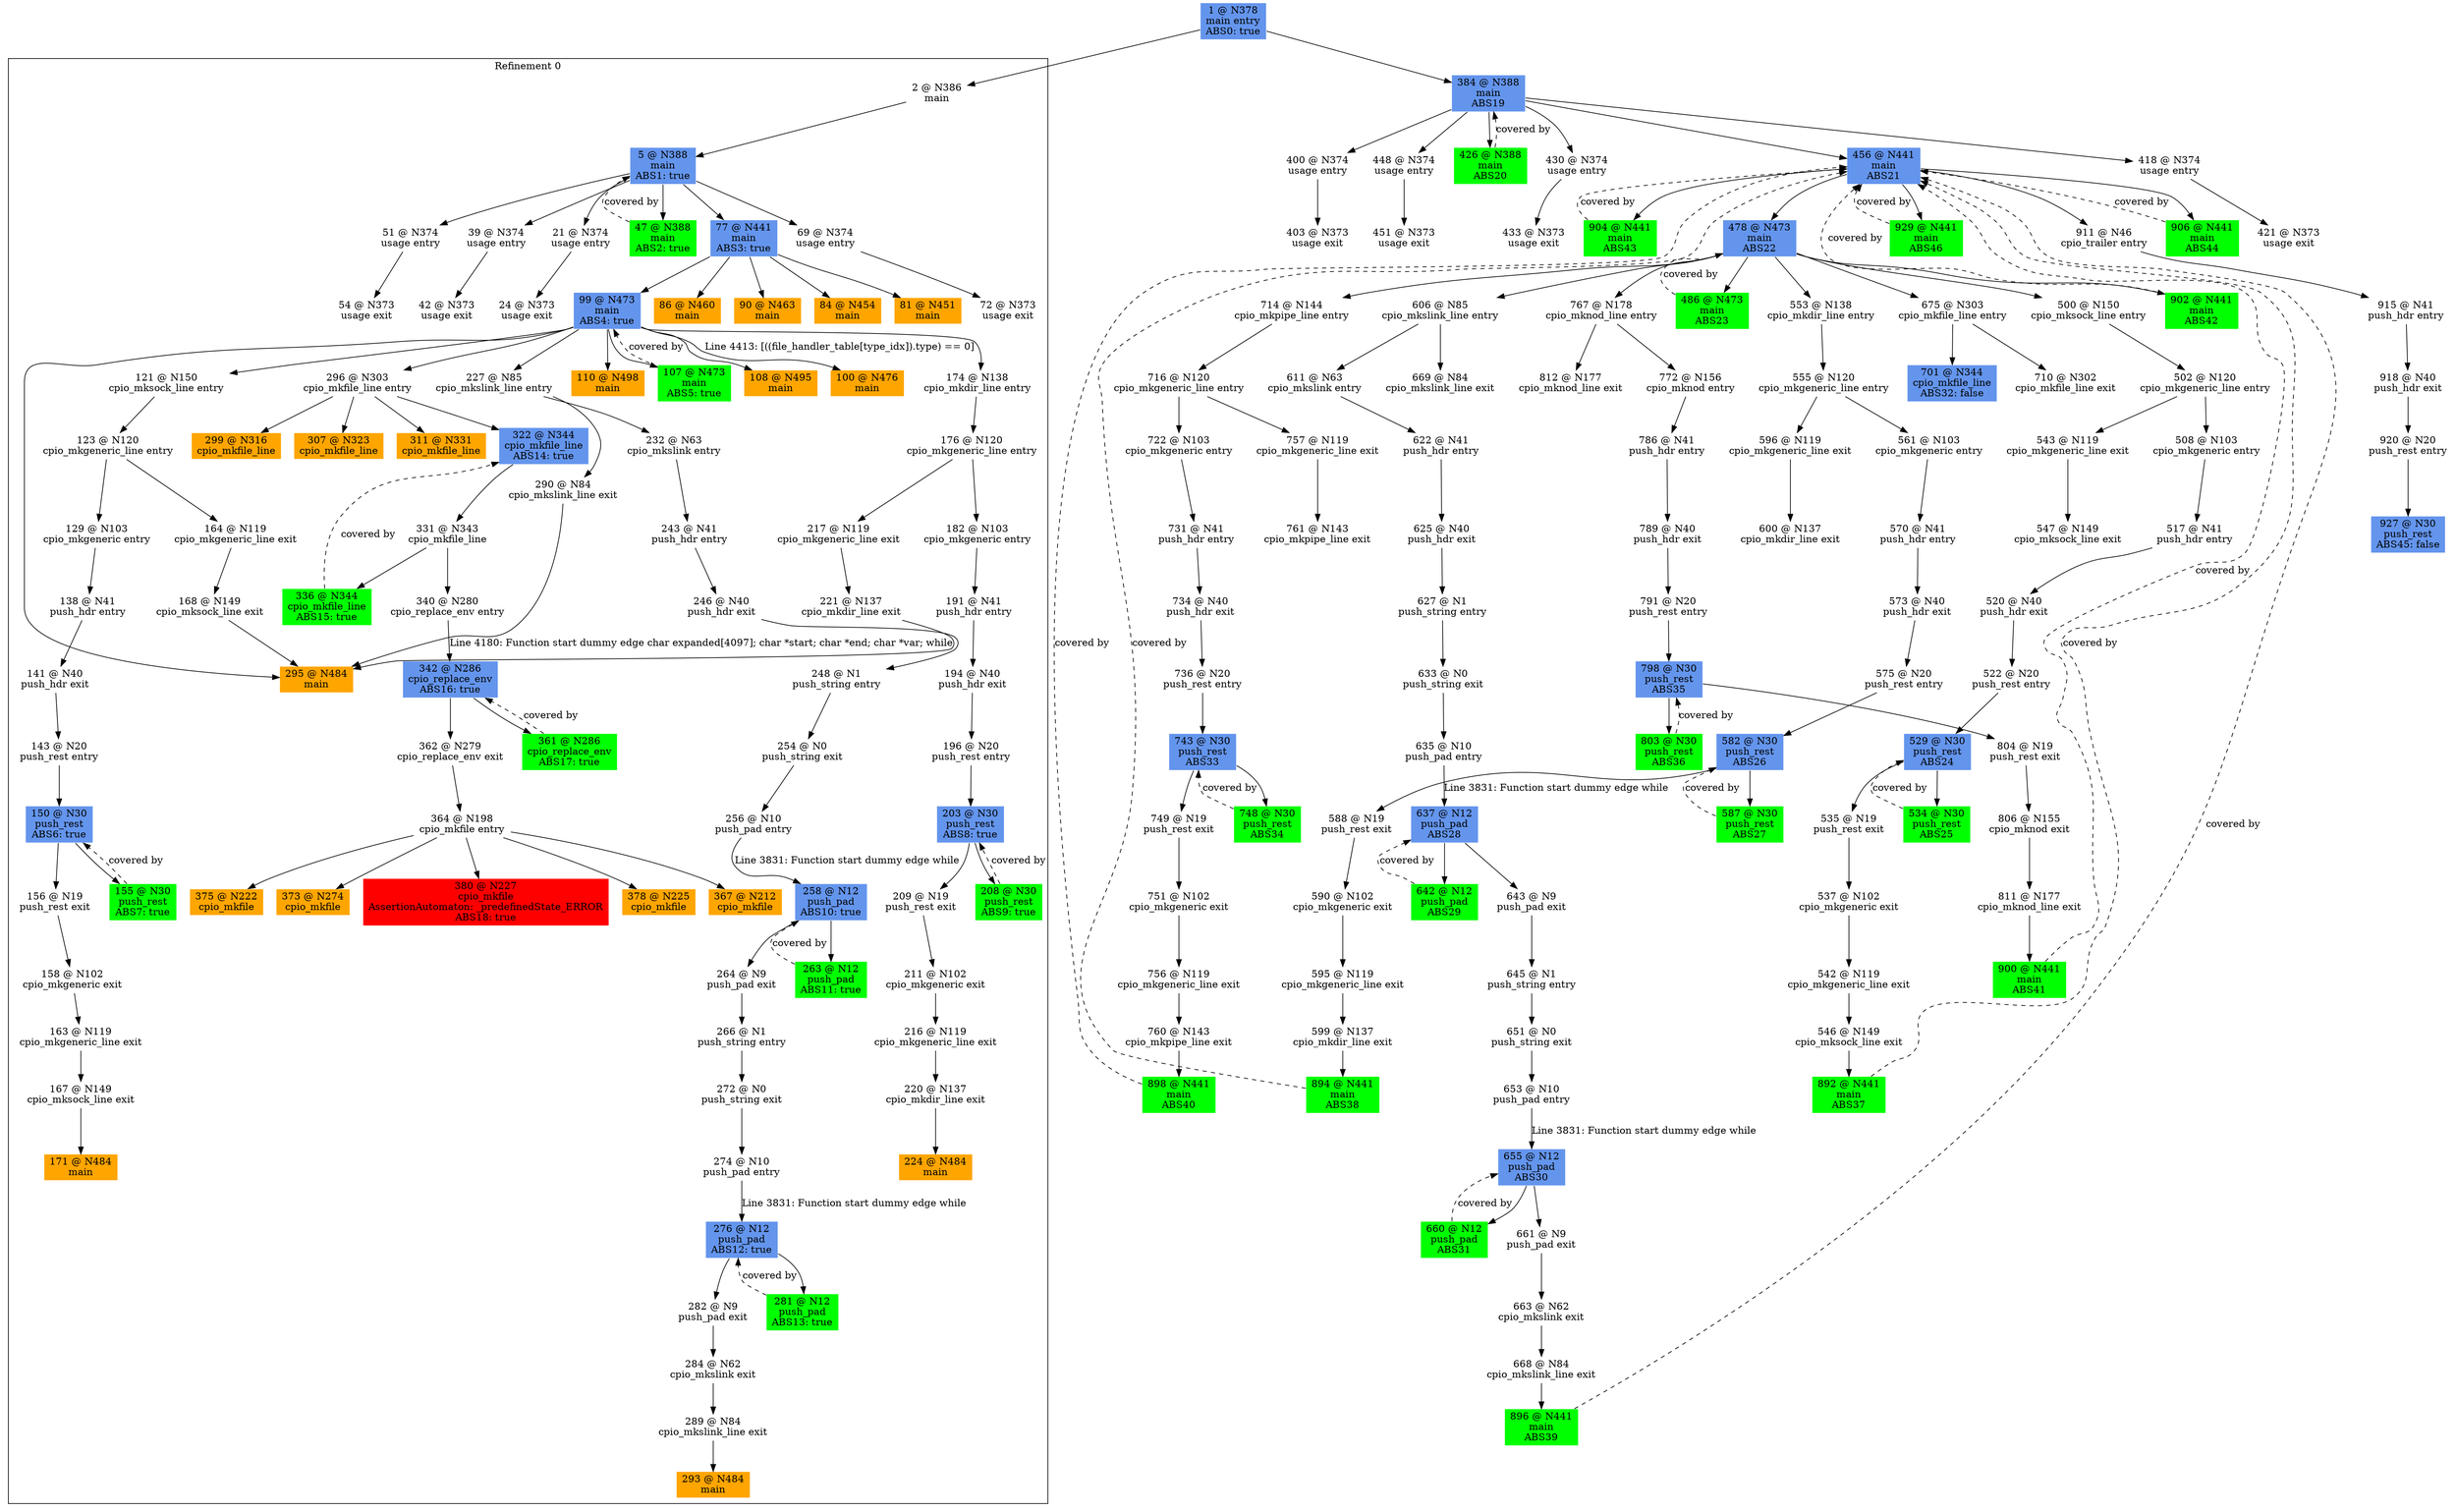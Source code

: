 digraph ARG {
node [style="filled" shape="box" color="white"]
subgraph cluster_0 {
label="Refinement 0"
2 [label="2 @ N386\nmain" id="2"]
5 [fillcolor="cornflowerblue" label="5 @ N388\nmain\nABS1: true" id="5"]
51 [label="51 @ N374\nusage entry" id="51"]
54 [label="54 @ N373\nusage exit" id="54"]
47 [fillcolor="green" label="47 @ N388\nmain\nABS2: true" id="47"]
39 [label="39 @ N374\nusage entry" id="39"]
42 [label="42 @ N373\nusage exit" id="42"]
21 [label="21 @ N374\nusage entry" id="21"]
24 [label="24 @ N373\nusage exit" id="24"]
77 [fillcolor="cornflowerblue" label="77 @ N441\nmain\nABS3: true" id="77"]
84 [fillcolor="orange" label="84 @ N454\nmain" id="84"]
81 [fillcolor="orange" label="81 @ N451\nmain" id="81"]
99 [fillcolor="cornflowerblue" label="99 @ N473\nmain\nABS4: true" id="99"]
121 [label="121 @ N150\ncpio_mksock_line entry" id="121"]
123 [label="123 @ N120\ncpio_mkgeneric_line entry" id="123"]
164 [label="164 @ N119\ncpio_mkgeneric_line exit" id="164"]
168 [label="168 @ N149\ncpio_mksock_line exit" id="168"]
295 [fillcolor="orange" label="295 @ N484\nmain" id="295"]
129 [label="129 @ N103\ncpio_mkgeneric entry" id="129"]
138 [label="138 @ N41\npush_hdr entry" id="138"]
141 [label="141 @ N40\npush_hdr exit" id="141"]
143 [label="143 @ N20\npush_rest entry" id="143"]
150 [fillcolor="cornflowerblue" label="150 @ N30\npush_rest\nABS6: true" id="150"]
156 [label="156 @ N19\npush_rest exit" id="156"]
158 [label="158 @ N102\ncpio_mkgeneric exit" id="158"]
163 [label="163 @ N119\ncpio_mkgeneric_line exit" id="163"]
167 [label="167 @ N149\ncpio_mksock_line exit" id="167"]
171 [fillcolor="orange" label="171 @ N484\nmain" id="171"]
155 [fillcolor="green" label="155 @ N30\npush_rest\nABS7: true" id="155"]
107 [fillcolor="green" label="107 @ N473\nmain\nABS5: true" id="107"]
296 [label="296 @ N303\ncpio_mkfile_line entry" id="296"]
307 [fillcolor="orange" label="307 @ N323\ncpio_mkfile_line" id="307"]
322 [fillcolor="cornflowerblue" label="322 @ N344\ncpio_mkfile_line\nABS14: true" id="322"]
331 [label="331 @ N343\ncpio_mkfile_line" id="331"]
340 [label="340 @ N280\ncpio_replace_env entry" id="340"]
342 [fillcolor="cornflowerblue" label="342 @ N286\ncpio_replace_env\nABS16: true" id="342"]
361 [fillcolor="green" label="361 @ N286\ncpio_replace_env\nABS17: true" id="361"]
362 [label="362 @ N279\ncpio_replace_env exit" id="362"]
364 [label="364 @ N198\ncpio_mkfile entry" id="364"]
367 [fillcolor="orange" label="367 @ N212\ncpio_mkfile" id="367"]
375 [fillcolor="orange" label="375 @ N222\ncpio_mkfile" id="375"]
373 [fillcolor="orange" label="373 @ N274\ncpio_mkfile" id="373"]
380 [fillcolor="red" label="380 @ N227\ncpio_mkfile\nAssertionAutomaton: _predefinedState_ERROR\nABS18: true" id="380"]
378 [fillcolor="orange" label="378 @ N225\ncpio_mkfile" id="378"]
336 [fillcolor="green" label="336 @ N344\ncpio_mkfile_line\nABS15: true" id="336"]
311 [fillcolor="orange" label="311 @ N331\ncpio_mkfile_line" id="311"]
299 [fillcolor="orange" label="299 @ N316\ncpio_mkfile_line" id="299"]
227 [label="227 @ N85\ncpio_mkslink_line entry" id="227"]
290 [label="290 @ N84\ncpio_mkslink_line exit" id="290"]
232 [label="232 @ N63\ncpio_mkslink entry" id="232"]
243 [label="243 @ N41\npush_hdr entry" id="243"]
246 [label="246 @ N40\npush_hdr exit" id="246"]
248 [label="248 @ N1\npush_string entry" id="248"]
254 [label="254 @ N0\npush_string exit" id="254"]
256 [label="256 @ N10\npush_pad entry" id="256"]
258 [fillcolor="cornflowerblue" label="258 @ N12\npush_pad\nABS10: true" id="258"]
263 [fillcolor="green" label="263 @ N12\npush_pad\nABS11: true" id="263"]
264 [label="264 @ N9\npush_pad exit" id="264"]
266 [label="266 @ N1\npush_string entry" id="266"]
272 [label="272 @ N0\npush_string exit" id="272"]
274 [label="274 @ N10\npush_pad entry" id="274"]
276 [fillcolor="cornflowerblue" label="276 @ N12\npush_pad\nABS12: true" id="276"]
282 [label="282 @ N9\npush_pad exit" id="282"]
284 [label="284 @ N62\ncpio_mkslink exit" id="284"]
289 [label="289 @ N84\ncpio_mkslink_line exit" id="289"]
293 [fillcolor="orange" label="293 @ N484\nmain" id="293"]
281 [fillcolor="green" label="281 @ N12\npush_pad\nABS13: true" id="281"]
110 [fillcolor="orange" label="110 @ N498\nmain" id="110"]
108 [fillcolor="orange" label="108 @ N495\nmain" id="108"]
100 [fillcolor="orange" label="100 @ N476\nmain" id="100"]
174 [label="174 @ N138\ncpio_mkdir_line entry" id="174"]
176 [label="176 @ N120\ncpio_mkgeneric_line entry" id="176"]
217 [label="217 @ N119\ncpio_mkgeneric_line exit" id="217"]
221 [label="221 @ N137\ncpio_mkdir_line exit" id="221"]
182 [label="182 @ N103\ncpio_mkgeneric entry" id="182"]
191 [label="191 @ N41\npush_hdr entry" id="191"]
194 [label="194 @ N40\npush_hdr exit" id="194"]
196 [label="196 @ N20\npush_rest entry" id="196"]
203 [fillcolor="cornflowerblue" label="203 @ N30\npush_rest\nABS8: true" id="203"]
209 [label="209 @ N19\npush_rest exit" id="209"]
211 [label="211 @ N102\ncpio_mkgeneric exit" id="211"]
216 [label="216 @ N119\ncpio_mkgeneric_line exit" id="216"]
220 [label="220 @ N137\ncpio_mkdir_line exit" id="220"]
224 [fillcolor="orange" label="224 @ N484\nmain" id="224"]
208 [fillcolor="green" label="208 @ N30\npush_rest\nABS9: true" id="208"]
86 [fillcolor="orange" label="86 @ N460\nmain" id="86"]
90 [fillcolor="orange" label="90 @ N463\nmain" id="90"]
69 [label="69 @ N374\nusage entry" id="69"]
72 [label="72 @ N373\nusage exit" id="72"]
2 -> 5 []
47 -> 5 [style="dashed" weight="0" label="covered by"]
5 -> 69 []
5 -> 77 []
5 -> 21 []
5 -> 39 []
5 -> 47 []
5 -> 51 []
51 -> 54 []
39 -> 42 []
21 -> 24 []
77 -> 90 []
77 -> 86 []
77 -> 99 []
77 -> 81 []
77 -> 84 []
107 -> 99 [style="dashed" weight="0" label="covered by"]
99 -> 295 []
99 -> 174 []
99 -> 100 [label="Line 4413: [((file_handler_table[type_idx]).type) == 0]" id="99 -> 100"]
99 -> 108 []
99 -> 110 []
99 -> 227 []
99 -> 296 []
99 -> 107 []
99 -> 121 []
121 -> 123 []
123 -> 129 []
123 -> 164 []
164 -> 168 []
168 -> 295 []
129 -> 138 []
138 -> 141 []
141 -> 143 []
143 -> 150 []
155 -> 150 [style="dashed" weight="0" label="covered by"]
150 -> 155 []
150 -> 156 []
156 -> 158 []
158 -> 163 []
163 -> 167 []
167 -> 171 []
296 -> 299 []
296 -> 311 []
296 -> 322 []
296 -> 307 []
336 -> 322 [style="dashed" weight="0" label="covered by"]
322 -> 331 []
331 -> 336 []
331 -> 340 []
340 -> 342 [label="Line 4180: Function start dummy edge char expanded[4097]; char *start; char *end; char *var; while" id="340 -> 342"]
361 -> 342 [style="dashed" weight="0" label="covered by"]
342 -> 362 []
342 -> 361 []
362 -> 364 []
364 -> 378 []
364 -> 380 []
364 -> 373 []
364 -> 375 []
364 -> 367 []
227 -> 232 []
227 -> 290 []
290 -> 295 []
232 -> 243 []
243 -> 246 []
246 -> 248 []
248 -> 254 []
254 -> 256 []
256 -> 258 [label="Line 3831: Function start dummy edge while" id="256 -> 258"]
263 -> 258 [style="dashed" weight="0" label="covered by"]
258 -> 264 []
258 -> 263 []
264 -> 266 []
266 -> 272 []
272 -> 274 []
274 -> 276 [label="Line 3831: Function start dummy edge while" id="274 -> 276"]
281 -> 276 [style="dashed" weight="0" label="covered by"]
276 -> 281 []
276 -> 282 []
282 -> 284 []
284 -> 289 []
289 -> 293 []
174 -> 176 []
176 -> 182 []
176 -> 217 []
217 -> 221 []
221 -> 295 []
182 -> 191 []
191 -> 194 []
194 -> 196 []
196 -> 203 []
208 -> 203 [style="dashed" weight="0" label="covered by"]
203 -> 208 []
203 -> 209 []
209 -> 211 []
211 -> 216 []
216 -> 220 []
220 -> 224 []
69 -> 72 []
}
1 -> 2
1 [fillcolor="cornflowerblue" label="1 @ N378\nmain entry\nABS0: true" id="1"]
384 [fillcolor="cornflowerblue" label="384 @ N388\nmain\nABS19" id="384"]
418 [label="418 @ N374\nusage entry" id="418"]
421 [label="421 @ N373\nusage exit" id="421"]
400 [label="400 @ N374\nusage entry" id="400"]
403 [label="403 @ N373\nusage exit" id="403"]
448 [label="448 @ N374\nusage entry" id="448"]
451 [label="451 @ N373\nusage exit" id="451"]
426 [fillcolor="green" label="426 @ N388\nmain\nABS20" id="426"]
430 [label="430 @ N374\nusage entry" id="430"]
433 [label="433 @ N373\nusage exit" id="433"]
456 [fillcolor="cornflowerblue" label="456 @ N441\nmain\nABS21" id="456"]
911 [label="911 @ N46\ncpio_trailer entry" id="911"]
915 [label="915 @ N41\npush_hdr entry" id="915"]
918 [label="918 @ N40\npush_hdr exit" id="918"]
920 [label="920 @ N20\npush_rest entry" id="920"]
927 [fillcolor="cornflowerblue" label="927 @ N30\npush_rest\nABS45: false" id="927"]
906 [fillcolor="green" label="906 @ N441\nmain\nABS44" id="906"]
929 [fillcolor="green" label="929 @ N441\nmain\nABS46" id="929"]
904 [fillcolor="green" label="904 @ N441\nmain\nABS43" id="904"]
478 [fillcolor="cornflowerblue" label="478 @ N473\nmain\nABS22" id="478"]
553 [label="553 @ N138\ncpio_mkdir_line entry" id="553"]
555 [label="555 @ N120\ncpio_mkgeneric_line entry" id="555"]
561 [label="561 @ N103\ncpio_mkgeneric entry" id="561"]
570 [label="570 @ N41\npush_hdr entry" id="570"]
573 [label="573 @ N40\npush_hdr exit" id="573"]
575 [label="575 @ N20\npush_rest entry" id="575"]
582 [fillcolor="cornflowerblue" label="582 @ N30\npush_rest\nABS26" id="582"]
588 [label="588 @ N19\npush_rest exit" id="588"]
590 [label="590 @ N102\ncpio_mkgeneric exit" id="590"]
595 [label="595 @ N119\ncpio_mkgeneric_line exit" id="595"]
599 [label="599 @ N137\ncpio_mkdir_line exit" id="599"]
894 [fillcolor="green" label="894 @ N441\nmain\nABS38" id="894"]
587 [fillcolor="green" label="587 @ N30\npush_rest\nABS27" id="587"]
596 [label="596 @ N119\ncpio_mkgeneric_line exit" id="596"]
600 [label="600 @ N137\ncpio_mkdir_line exit" id="600"]
675 [label="675 @ N303\ncpio_mkfile_line entry" id="675"]
710 [label="710 @ N302\ncpio_mkfile_line exit" id="710"]
701 [fillcolor="cornflowerblue" label="701 @ N344\ncpio_mkfile_line\nABS32: false" id="701"]
714 [label="714 @ N144\ncpio_mkpipe_line entry" id="714"]
716 [label="716 @ N120\ncpio_mkgeneric_line entry" id="716"]
722 [label="722 @ N103\ncpio_mkgeneric entry" id="722"]
731 [label="731 @ N41\npush_hdr entry" id="731"]
734 [label="734 @ N40\npush_hdr exit" id="734"]
736 [label="736 @ N20\npush_rest entry" id="736"]
743 [fillcolor="cornflowerblue" label="743 @ N30\npush_rest\nABS33" id="743"]
748 [fillcolor="green" label="748 @ N30\npush_rest\nABS34" id="748"]
749 [label="749 @ N19\npush_rest exit" id="749"]
751 [label="751 @ N102\ncpio_mkgeneric exit" id="751"]
756 [label="756 @ N119\ncpio_mkgeneric_line exit" id="756"]
760 [label="760 @ N143\ncpio_mkpipe_line exit" id="760"]
898 [fillcolor="green" label="898 @ N441\nmain\nABS40" id="898"]
757 [label="757 @ N119\ncpio_mkgeneric_line exit" id="757"]
761 [label="761 @ N143\ncpio_mkpipe_line exit" id="761"]
606 [label="606 @ N85\ncpio_mkslink_line entry" id="606"]
669 [label="669 @ N84\ncpio_mkslink_line exit" id="669"]
611 [label="611 @ N63\ncpio_mkslink entry" id="611"]
622 [label="622 @ N41\npush_hdr entry" id="622"]
625 [label="625 @ N40\npush_hdr exit" id="625"]
627 [label="627 @ N1\npush_string entry" id="627"]
633 [label="633 @ N0\npush_string exit" id="633"]
635 [label="635 @ N10\npush_pad entry" id="635"]
637 [fillcolor="cornflowerblue" label="637 @ N12\npush_pad\nABS28" id="637"]
643 [label="643 @ N9\npush_pad exit" id="643"]
645 [label="645 @ N1\npush_string entry" id="645"]
651 [label="651 @ N0\npush_string exit" id="651"]
653 [label="653 @ N10\npush_pad entry" id="653"]
655 [fillcolor="cornflowerblue" label="655 @ N12\npush_pad\nABS30" id="655"]
661 [label="661 @ N9\npush_pad exit" id="661"]
663 [label="663 @ N62\ncpio_mkslink exit" id="663"]
668 [label="668 @ N84\ncpio_mkslink_line exit" id="668"]
896 [fillcolor="green" label="896 @ N441\nmain\nABS39" id="896"]
660 [fillcolor="green" label="660 @ N12\npush_pad\nABS31" id="660"]
642 [fillcolor="green" label="642 @ N12\npush_pad\nABS29" id="642"]
500 [label="500 @ N150\ncpio_mksock_line entry" id="500"]
502 [label="502 @ N120\ncpio_mkgeneric_line entry" id="502"]
543 [label="543 @ N119\ncpio_mkgeneric_line exit" id="543"]
547 [label="547 @ N149\ncpio_mksock_line exit" id="547"]
508 [label="508 @ N103\ncpio_mkgeneric entry" id="508"]
517 [label="517 @ N41\npush_hdr entry" id="517"]
520 [label="520 @ N40\npush_hdr exit" id="520"]
522 [label="522 @ N20\npush_rest entry" id="522"]
529 [fillcolor="cornflowerblue" label="529 @ N30\npush_rest\nABS24" id="529"]
535 [label="535 @ N19\npush_rest exit" id="535"]
537 [label="537 @ N102\ncpio_mkgeneric exit" id="537"]
542 [label="542 @ N119\ncpio_mkgeneric_line exit" id="542"]
546 [label="546 @ N149\ncpio_mksock_line exit" id="546"]
892 [fillcolor="green" label="892 @ N441\nmain\nABS37" id="892"]
534 [fillcolor="green" label="534 @ N30\npush_rest\nABS25" id="534"]
902 [fillcolor="green" label="902 @ N441\nmain\nABS42" id="902"]
767 [label="767 @ N178\ncpio_mknod_line entry" id="767"]
812 [label="812 @ N177\ncpio_mknod_line exit" id="812"]
772 [label="772 @ N156\ncpio_mknod entry" id="772"]
786 [label="786 @ N41\npush_hdr entry" id="786"]
789 [label="789 @ N40\npush_hdr exit" id="789"]
791 [label="791 @ N20\npush_rest entry" id="791"]
798 [fillcolor="cornflowerblue" label="798 @ N30\npush_rest\nABS35" id="798"]
803 [fillcolor="green" label="803 @ N30\npush_rest\nABS36" id="803"]
804 [label="804 @ N19\npush_rest exit" id="804"]
806 [label="806 @ N155\ncpio_mknod exit" id="806"]
811 [label="811 @ N177\ncpio_mknod_line exit" id="811"]
900 [fillcolor="green" label="900 @ N441\nmain\nABS41" id="900"]
486 [fillcolor="green" label="486 @ N473\nmain\nABS23" id="486"]
1 -> 384 []
426 -> 384 [style="dashed" weight="0" label="covered by"]
384 -> 456 []
384 -> 430 []
384 -> 426 []
384 -> 448 []
384 -> 400 []
384 -> 418 []
418 -> 421 []
400 -> 403 []
448 -> 451 []
430 -> 433 []
892 -> 456 [style="dashed" weight="0" label="covered by"]
894 -> 456 [style="dashed" weight="0" label="covered by"]
896 -> 456 [style="dashed" weight="0" label="covered by"]
898 -> 456 [style="dashed" weight="0" label="covered by"]
900 -> 456 [style="dashed" weight="0" label="covered by"]
902 -> 456 [style="dashed" weight="0" label="covered by"]
904 -> 456 [style="dashed" weight="0" label="covered by"]
906 -> 456 [style="dashed" weight="0" label="covered by"]
929 -> 456 [style="dashed" weight="0" label="covered by"]
456 -> 478 []
456 -> 904 []
456 -> 929 []
456 -> 906 []
456 -> 911 []
911 -> 915 []
915 -> 918 []
918 -> 920 []
920 -> 927 []
486 -> 478 [style="dashed" weight="0" label="covered by"]
478 -> 486 []
478 -> 767 []
478 -> 902 []
478 -> 500 []
478 -> 606 []
478 -> 714 []
478 -> 675 []
478 -> 553 []
553 -> 555 []
555 -> 596 []
555 -> 561 []
561 -> 570 []
570 -> 573 []
573 -> 575 []
575 -> 582 []
587 -> 582 [style="dashed" weight="0" label="covered by"]
582 -> 587 []
582 -> 588 []
588 -> 590 []
590 -> 595 []
595 -> 599 []
599 -> 894 []
596 -> 600 []
675 -> 701 []
675 -> 710 []
714 -> 716 []
716 -> 757 []
716 -> 722 []
722 -> 731 []
731 -> 734 []
734 -> 736 []
736 -> 743 []
748 -> 743 [style="dashed" weight="0" label="covered by"]
743 -> 749 []
743 -> 748 []
749 -> 751 []
751 -> 756 []
756 -> 760 []
760 -> 898 []
757 -> 761 []
606 -> 611 []
606 -> 669 []
611 -> 622 []
622 -> 625 []
625 -> 627 []
627 -> 633 []
633 -> 635 []
635 -> 637 [label="Line 3831: Function start dummy edge while" id="635 -> 637"]
642 -> 637 [style="dashed" weight="0" label="covered by"]
637 -> 642 []
637 -> 643 []
643 -> 645 []
645 -> 651 []
651 -> 653 []
653 -> 655 [label="Line 3831: Function start dummy edge while" id="653 -> 655"]
660 -> 655 [style="dashed" weight="0" label="covered by"]
655 -> 660 []
655 -> 661 []
661 -> 663 []
663 -> 668 []
668 -> 896 []
500 -> 502 []
502 -> 508 []
502 -> 543 []
543 -> 547 []
508 -> 517 []
517 -> 520 []
520 -> 522 []
522 -> 529 []
534 -> 529 [style="dashed" weight="0" label="covered by"]
529 -> 534 []
529 -> 535 []
535 -> 537 []
537 -> 542 []
542 -> 546 []
546 -> 892 []
767 -> 772 []
767 -> 812 []
772 -> 786 []
786 -> 789 []
789 -> 791 []
791 -> 798 []
803 -> 798 [style="dashed" weight="0" label="covered by"]
798 -> 804 []
798 -> 803 []
804 -> 806 []
806 -> 811 []
811 -> 900 []
}

